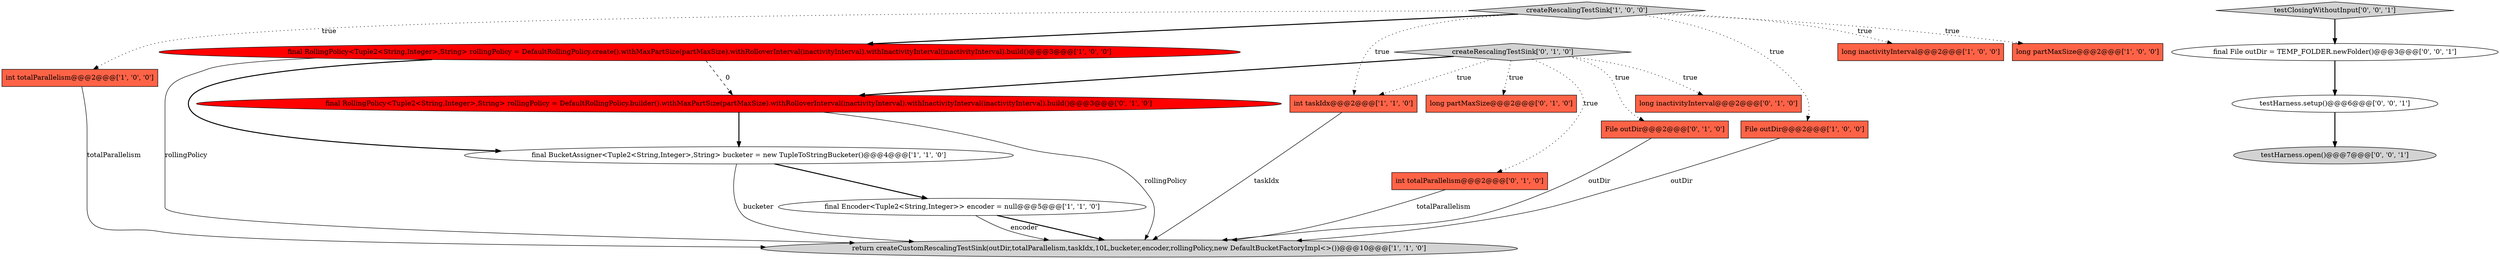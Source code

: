 digraph {
15 [style = filled, label = "final RollingPolicy<Tuple2<String,Integer>,String> rollingPolicy = DefaultRollingPolicy.builder().withMaxPartSize(partMaxSize).withRolloverInterval(inactivityInterval).withInactivityInterval(inactivityInterval).build()@@@3@@@['0', '1', '0']", fillcolor = red, shape = ellipse image = "AAA1AAABBB2BBB"];
11 [style = filled, label = "long inactivityInterval@@@2@@@['0', '1', '0']", fillcolor = tomato, shape = box image = "AAA0AAABBB2BBB"];
19 [style = filled, label = "final File outDir = TEMP_FOLDER.newFolder()@@@3@@@['0', '0', '1']", fillcolor = white, shape = ellipse image = "AAA0AAABBB3BBB"];
16 [style = filled, label = "testClosingWithoutInput['0', '0', '1']", fillcolor = lightgray, shape = diamond image = "AAA0AAABBB3BBB"];
6 [style = filled, label = "int taskIdx@@@2@@@['1', '1', '0']", fillcolor = tomato, shape = box image = "AAA0AAABBB1BBB"];
17 [style = filled, label = "testHarness.open()@@@7@@@['0', '0', '1']", fillcolor = lightgray, shape = ellipse image = "AAA0AAABBB3BBB"];
4 [style = filled, label = "final RollingPolicy<Tuple2<String,Integer>,String> rollingPolicy = DefaultRollingPolicy.create().withMaxPartSize(partMaxSize).withRolloverInterval(inactivityInterval).withInactivityInterval(inactivityInterval).build()@@@3@@@['1', '0', '0']", fillcolor = red, shape = ellipse image = "AAA1AAABBB1BBB"];
7 [style = filled, label = "final Encoder<Tuple2<String,Integer>> encoder = null@@@5@@@['1', '1', '0']", fillcolor = white, shape = ellipse image = "AAA0AAABBB1BBB"];
5 [style = filled, label = "int totalParallelism@@@2@@@['1', '0', '0']", fillcolor = tomato, shape = box image = "AAA0AAABBB1BBB"];
9 [style = filled, label = "return createCustomRescalingTestSink(outDir,totalParallelism,taskIdx,10L,bucketer,encoder,rollingPolicy,new DefaultBucketFactoryImpl<>())@@@10@@@['1', '1', '0']", fillcolor = lightgray, shape = ellipse image = "AAA0AAABBB1BBB"];
8 [style = filled, label = "createRescalingTestSink['1', '0', '0']", fillcolor = lightgray, shape = diamond image = "AAA0AAABBB1BBB"];
12 [style = filled, label = "int totalParallelism@@@2@@@['0', '1', '0']", fillcolor = tomato, shape = box image = "AAA0AAABBB2BBB"];
1 [style = filled, label = "long inactivityInterval@@@2@@@['1', '0', '0']", fillcolor = tomato, shape = box image = "AAA0AAABBB1BBB"];
10 [style = filled, label = "File outDir@@@2@@@['0', '1', '0']", fillcolor = tomato, shape = box image = "AAA0AAABBB2BBB"];
3 [style = filled, label = "long partMaxSize@@@2@@@['1', '0', '0']", fillcolor = tomato, shape = box image = "AAA0AAABBB1BBB"];
2 [style = filled, label = "final BucketAssigner<Tuple2<String,Integer>,String> bucketer = new TupleToStringBucketer()@@@4@@@['1', '1', '0']", fillcolor = white, shape = ellipse image = "AAA0AAABBB1BBB"];
14 [style = filled, label = "createRescalingTestSink['0', '1', '0']", fillcolor = lightgray, shape = diamond image = "AAA0AAABBB2BBB"];
13 [style = filled, label = "long partMaxSize@@@2@@@['0', '1', '0']", fillcolor = tomato, shape = box image = "AAA0AAABBB2BBB"];
0 [style = filled, label = "File outDir@@@2@@@['1', '0', '0']", fillcolor = tomato, shape = box image = "AAA0AAABBB1BBB"];
18 [style = filled, label = "testHarness.setup()@@@6@@@['0', '0', '1']", fillcolor = white, shape = ellipse image = "AAA0AAABBB3BBB"];
15->2 [style = bold, label=""];
19->18 [style = bold, label=""];
14->12 [style = dotted, label="true"];
10->9 [style = solid, label="outDir"];
6->9 [style = solid, label="taskIdx"];
18->17 [style = bold, label=""];
15->9 [style = solid, label="rollingPolicy"];
2->9 [style = solid, label="bucketer"];
4->2 [style = bold, label=""];
16->19 [style = bold, label=""];
5->9 [style = solid, label="totalParallelism"];
8->3 [style = dotted, label="true"];
14->10 [style = dotted, label="true"];
14->13 [style = dotted, label="true"];
7->9 [style = bold, label=""];
8->1 [style = dotted, label="true"];
7->9 [style = solid, label="encoder"];
0->9 [style = solid, label="outDir"];
8->6 [style = dotted, label="true"];
8->5 [style = dotted, label="true"];
4->15 [style = dashed, label="0"];
14->11 [style = dotted, label="true"];
12->9 [style = solid, label="totalParallelism"];
4->9 [style = solid, label="rollingPolicy"];
8->0 [style = dotted, label="true"];
14->15 [style = bold, label=""];
2->7 [style = bold, label=""];
8->4 [style = bold, label=""];
14->6 [style = dotted, label="true"];
}
